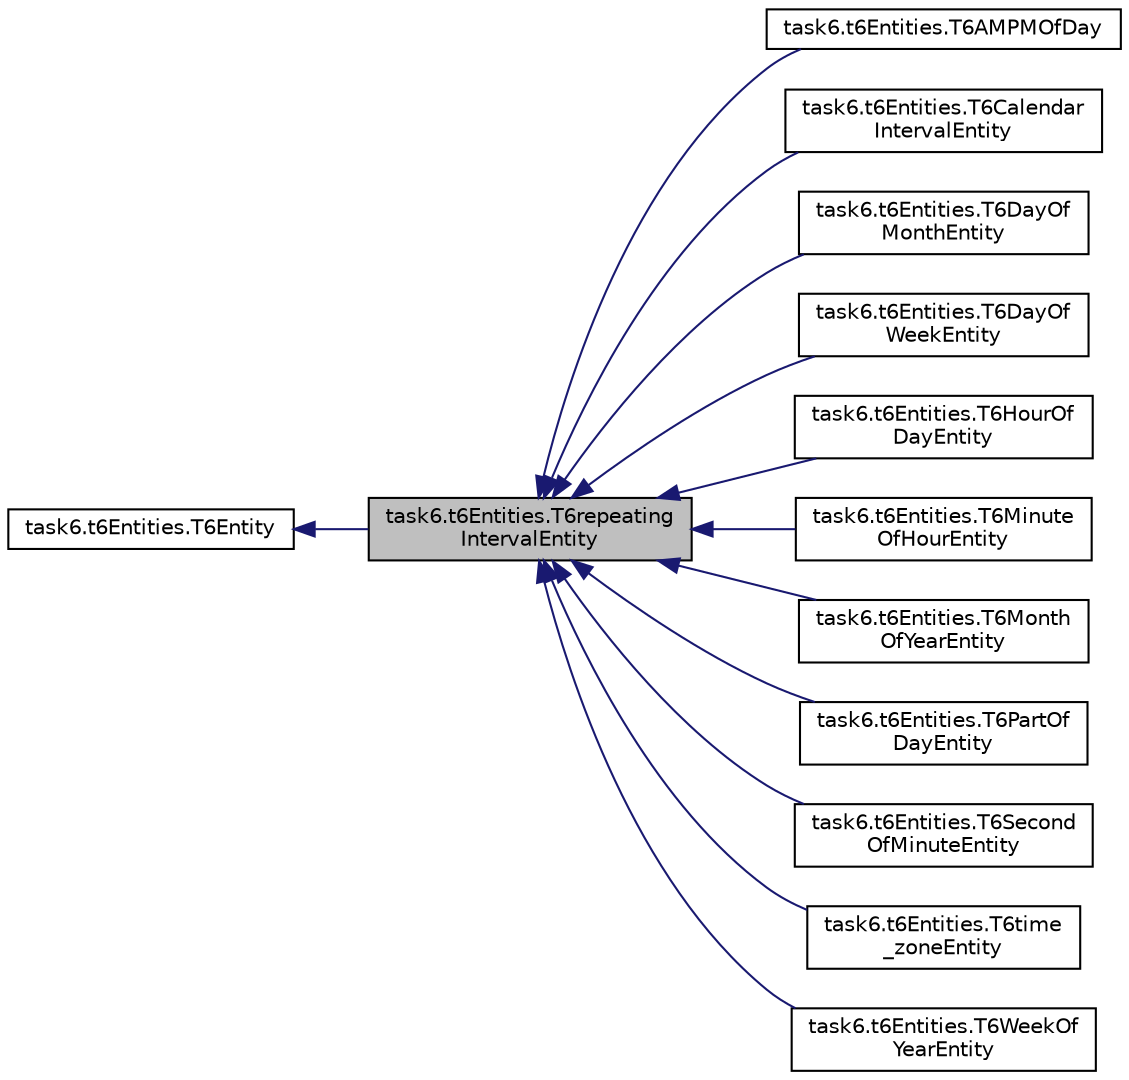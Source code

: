 digraph "task6.t6Entities.T6repeatingIntervalEntity"
{
  edge [fontname="Helvetica",fontsize="10",labelfontname="Helvetica",labelfontsize="10"];
  node [fontname="Helvetica",fontsize="10",shape=record];
  rankdir="LR";
  Node0 [label="task6.t6Entities.T6repeating\lIntervalEntity",height=0.2,width=0.4,color="black", fillcolor="grey75", style="filled", fontcolor="black"];
  Node1 -> Node0 [dir="back",color="midnightblue",fontsize="10",style="solid",fontname="Helvetica"];
  Node1 [label="task6.t6Entities.T6Entity",height=0.2,width=0.4,color="black", fillcolor="white", style="filled",URL="$classtask6_1_1t6_entities_1_1_t6_entity.html",tooltip="Class definitions for all TimeNorm entities - Intervals, Periods, Repeating-Intervals, and Operators. "];
  Node0 -> Node2 [dir="back",color="midnightblue",fontsize="10",style="solid",fontname="Helvetica"];
  Node2 [label="task6.t6Entities.T6AMPMOfDay",height=0.2,width=0.4,color="black", fillcolor="white", style="filled",URL="$classtask6_1_1t6_entities_1_1_t6_a_m_p_m_of_day.html"];
  Node0 -> Node3 [dir="back",color="midnightblue",fontsize="10",style="solid",fontname="Helvetica"];
  Node3 [label="task6.t6Entities.T6Calendar\lIntervalEntity",height=0.2,width=0.4,color="black", fillcolor="white", style="filled",URL="$classtask6_1_1t6_entities_1_1_t6_calendar_interval_entity.html",tooltip="Specifies a number of {days, weeks, months, etc}. "];
  Node0 -> Node4 [dir="back",color="midnightblue",fontsize="10",style="solid",fontname="Helvetica"];
  Node4 [label="task6.t6Entities.T6DayOf\lMonthEntity",height=0.2,width=0.4,color="black", fillcolor="white", style="filled",URL="$classtask6_1_1t6_entities_1_1_t6_day_of_month_entity.html"];
  Node0 -> Node5 [dir="back",color="midnightblue",fontsize="10",style="solid",fontname="Helvetica"];
  Node5 [label="task6.t6Entities.T6DayOf\lWeekEntity",height=0.2,width=0.4,color="black", fillcolor="white", style="filled",URL="$classtask6_1_1t6_entities_1_1_t6_day_of_week_entity.html"];
  Node0 -> Node6 [dir="back",color="midnightblue",fontsize="10",style="solid",fontname="Helvetica"];
  Node6 [label="task6.t6Entities.T6HourOf\lDayEntity",height=0.2,width=0.4,color="black", fillcolor="white", style="filled",URL="$classtask6_1_1t6_entities_1_1_t6_hour_of_day_entity.html"];
  Node0 -> Node7 [dir="back",color="midnightblue",fontsize="10",style="solid",fontname="Helvetica"];
  Node7 [label="task6.t6Entities.T6Minute\lOfHourEntity",height=0.2,width=0.4,color="black", fillcolor="white", style="filled",URL="$classtask6_1_1t6_entities_1_1_t6_minute_of_hour_entity.html"];
  Node0 -> Node8 [dir="back",color="midnightblue",fontsize="10",style="solid",fontname="Helvetica"];
  Node8 [label="task6.t6Entities.T6Month\lOfYearEntity",height=0.2,width=0.4,color="black", fillcolor="white", style="filled",URL="$classtask6_1_1t6_entities_1_1_t6_month_of_year_entity.html"];
  Node0 -> Node9 [dir="back",color="midnightblue",fontsize="10",style="solid",fontname="Helvetica"];
  Node9 [label="task6.t6Entities.T6PartOf\lDayEntity",height=0.2,width=0.4,color="black", fillcolor="white", style="filled",URL="$classtask6_1_1t6_entities_1_1_t6_part_of_day_entity.html"];
  Node0 -> Node10 [dir="back",color="midnightblue",fontsize="10",style="solid",fontname="Helvetica"];
  Node10 [label="task6.t6Entities.T6Second\lOfMinuteEntity",height=0.2,width=0.4,color="black", fillcolor="white", style="filled",URL="$classtask6_1_1t6_entities_1_1_t6_second_of_minute_entity.html"];
  Node0 -> Node11 [dir="back",color="midnightblue",fontsize="10",style="solid",fontname="Helvetica"];
  Node11 [label="task6.t6Entities.T6time\l_zoneEntity",height=0.2,width=0.4,color="black", fillcolor="white", style="filled",URL="$classtask6_1_1t6_entities_1_1_t6time__zone_entity.html"];
  Node0 -> Node12 [dir="back",color="midnightblue",fontsize="10",style="solid",fontname="Helvetica"];
  Node12 [label="task6.t6Entities.T6WeekOf\lYearEntity",height=0.2,width=0.4,color="black", fillcolor="white", style="filled",URL="$classtask6_1_1t6_entities_1_1_t6_week_of_year_entity.html",tooltip="Based on the paper, I assume this takes a value to denote which week of the year. ..."];
}
